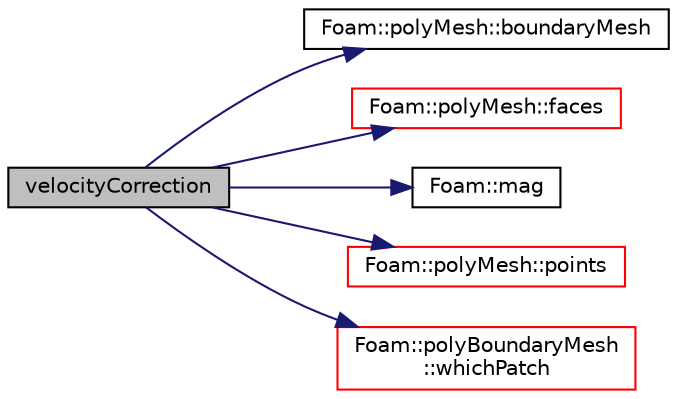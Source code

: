 digraph "velocityCorrection"
{
  bgcolor="transparent";
  edge [fontname="Helvetica",fontsize="10",labelfontname="Helvetica",labelfontsize="10"];
  node [fontname="Helvetica",fontsize="10",shape=record];
  rankdir="LR";
  Node1 [label="velocityCorrection",height=0.2,width=0.4,color="black", fillcolor="grey75", style="filled", fontcolor="black"];
  Node1 -> Node2 [color="midnightblue",fontsize="10",style="solid",fontname="Helvetica"];
  Node2 [label="Foam::polyMesh::boundaryMesh",height=0.2,width=0.4,color="black",URL="$a01905.html#a6b7f5ba89250dbd7a1c6c7860ab60fe3",tooltip="Return boundary mesh. "];
  Node1 -> Node3 [color="midnightblue",fontsize="10",style="solid",fontname="Helvetica"];
  Node3 [label="Foam::polyMesh::faces",height=0.2,width=0.4,color="red",URL="$a01905.html#a4434536d50d4c14116249da802a1e2b2",tooltip="Return raw faces. "];
  Node1 -> Node4 [color="midnightblue",fontsize="10",style="solid",fontname="Helvetica"];
  Node4 [label="Foam::mag",height=0.2,width=0.4,color="black",URL="$a10675.html#a929da2a3fdcf3dacbbe0487d3a330dae"];
  Node1 -> Node5 [color="midnightblue",fontsize="10",style="solid",fontname="Helvetica"];
  Node5 [label="Foam::polyMesh::points",height=0.2,width=0.4,color="red",URL="$a01905.html#a084ae534298576408f063a6b3b820959",tooltip="Return raw points. "];
  Node1 -> Node6 [color="midnightblue",fontsize="10",style="solid",fontname="Helvetica"];
  Node6 [label="Foam::polyBoundaryMesh\l::whichPatch",height=0.2,width=0.4,color="red",URL="$a01899.html#a6d7e875689c6272231ad4b60139b7324",tooltip="Return patch index for a given face label. "];
}

